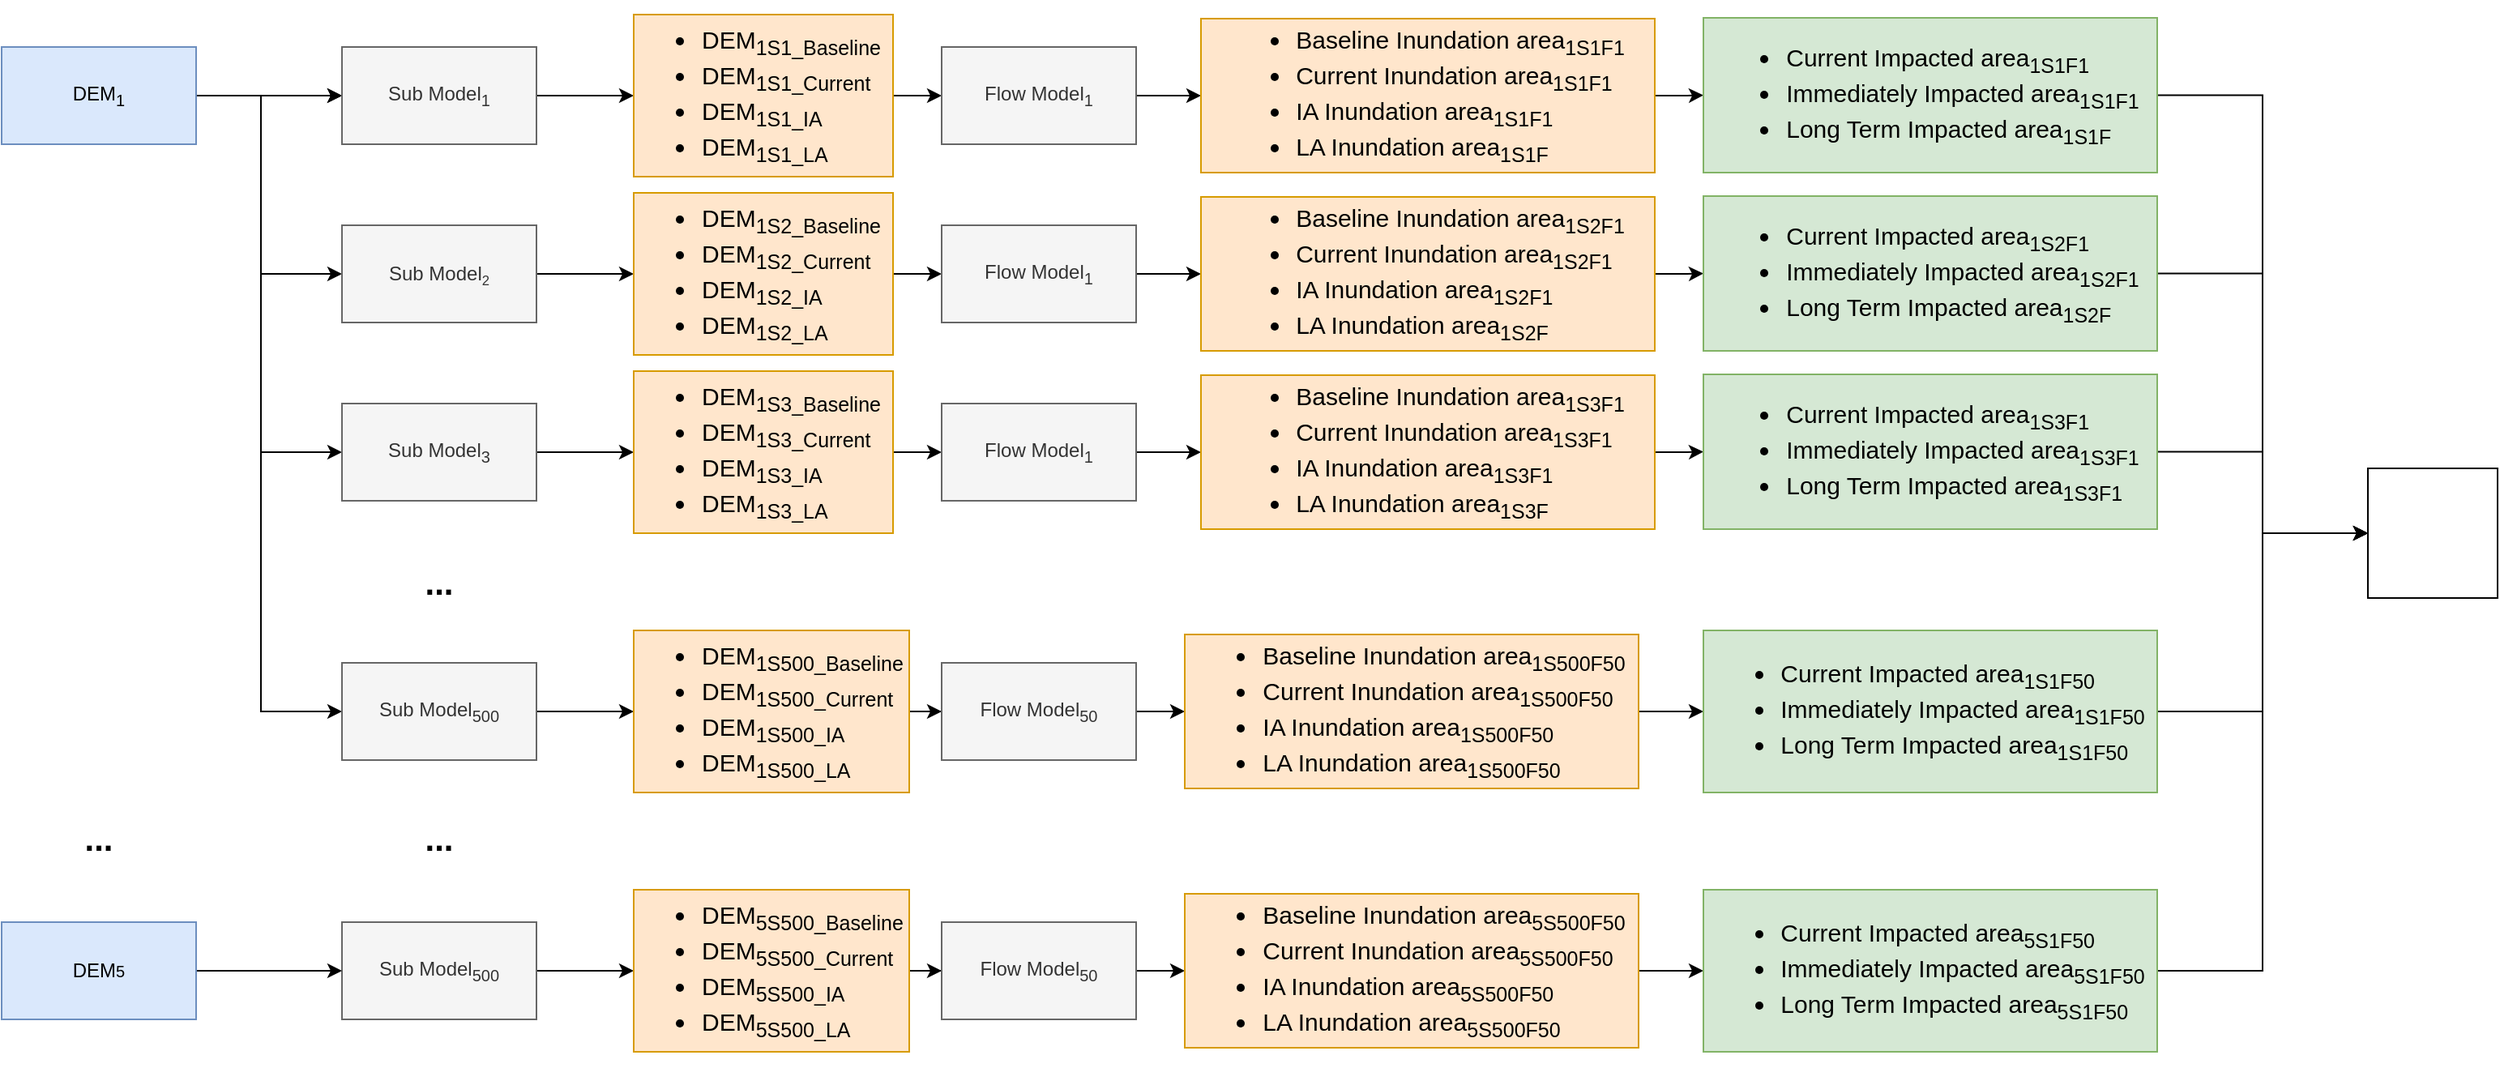 <mxfile version="22.1.21" type="github">
  <diagram name="Page-1" id="-Qfp89TB7cpaRXaCVrgq">
    <mxGraphModel dx="2074" dy="1140" grid="1" gridSize="10" guides="1" tooltips="1" connect="1" arrows="1" fold="1" page="1" pageScale="1" pageWidth="1654" pageHeight="1169" math="0" shadow="0">
      <root>
        <mxCell id="0" />
        <mxCell id="1" parent="0" />
        <mxCell id="ByYncmj56QXi_yfbcFDC-7" value="" style="edgeStyle=orthogonalEdgeStyle;rounded=0;orthogonalLoop=1;jettySize=auto;html=1;" edge="1" parent="1" source="3YSTLiqjNnNqbeXAGMGi-1" target="ByYncmj56QXi_yfbcFDC-6">
          <mxGeometry relative="1" as="geometry" />
        </mxCell>
        <mxCell id="ByYncmj56QXi_yfbcFDC-8" value="" style="edgeStyle=orthogonalEdgeStyle;rounded=0;orthogonalLoop=1;jettySize=auto;html=1;" edge="1" parent="1" source="3YSTLiqjNnNqbeXAGMGi-1" target="ByYncmj56QXi_yfbcFDC-6">
          <mxGeometry relative="1" as="geometry" />
        </mxCell>
        <mxCell id="ByYncmj56QXi_yfbcFDC-10" value="" style="edgeStyle=orthogonalEdgeStyle;rounded=0;orthogonalLoop=1;jettySize=auto;html=1;entryX=0;entryY=0.5;entryDx=0;entryDy=0;" edge="1" parent="1" source="3YSTLiqjNnNqbeXAGMGi-1" target="ByYncmj56QXi_yfbcFDC-9">
          <mxGeometry relative="1" as="geometry">
            <Array as="points">
              <mxPoint x="190" y="110" />
              <mxPoint x="190" y="220" />
            </Array>
          </mxGeometry>
        </mxCell>
        <mxCell id="ByYncmj56QXi_yfbcFDC-15" style="edgeStyle=orthogonalEdgeStyle;rounded=0;orthogonalLoop=1;jettySize=auto;html=1;entryX=0;entryY=0.5;entryDx=0;entryDy=0;" edge="1" parent="1" source="3YSTLiqjNnNqbeXAGMGi-1" target="ByYncmj56QXi_yfbcFDC-16">
          <mxGeometry relative="1" as="geometry">
            <mxPoint x="230" y="360" as="targetPoint" />
            <Array as="points">
              <mxPoint x="190" y="110" />
              <mxPoint x="190" y="490" />
            </Array>
          </mxGeometry>
        </mxCell>
        <mxCell id="ByYncmj56QXi_yfbcFDC-26" style="edgeStyle=orthogonalEdgeStyle;rounded=0;orthogonalLoop=1;jettySize=auto;html=1;entryX=0;entryY=0.5;entryDx=0;entryDy=0;" edge="1" parent="1" source="3YSTLiqjNnNqbeXAGMGi-1" target="ByYncmj56QXi_yfbcFDC-11">
          <mxGeometry relative="1" as="geometry">
            <Array as="points">
              <mxPoint x="190" y="110" />
              <mxPoint x="190" y="330" />
            </Array>
          </mxGeometry>
        </mxCell>
        <mxCell id="3YSTLiqjNnNqbeXAGMGi-1" value="DEM&lt;sub&gt;1&lt;/sub&gt;" style="rounded=0;whiteSpace=wrap;html=1;fillColor=#dae8fc;strokeColor=#6c8ebf;" parent="1" vertex="1">
          <mxGeometry x="30" y="80" width="120" height="60" as="geometry" />
        </mxCell>
        <mxCell id="ByYncmj56QXi_yfbcFDC-22" style="edgeStyle=orthogonalEdgeStyle;rounded=0;orthogonalLoop=1;jettySize=auto;html=1;entryX=0;entryY=0.5;entryDx=0;entryDy=0;" edge="1" parent="1" source="ByYncmj56QXi_yfbcFDC-6" target="ByYncmj56QXi_yfbcFDC-20">
          <mxGeometry relative="1" as="geometry" />
        </mxCell>
        <mxCell id="ByYncmj56QXi_yfbcFDC-6" value="Sub Model&lt;sub&gt;1&lt;/sub&gt;" style="rounded=0;whiteSpace=wrap;html=1;fillColor=#f5f5f5;strokeColor=#666666;fontColor=#333333;" vertex="1" parent="1">
          <mxGeometry x="240" y="80" width="120" height="60" as="geometry" />
        </mxCell>
        <mxCell id="ByYncmj56QXi_yfbcFDC-28" value="" style="edgeStyle=orthogonalEdgeStyle;rounded=0;orthogonalLoop=1;jettySize=auto;html=1;" edge="1" parent="1" source="ByYncmj56QXi_yfbcFDC-9" target="ByYncmj56QXi_yfbcFDC-23">
          <mxGeometry relative="1" as="geometry" />
        </mxCell>
        <mxCell id="ByYncmj56QXi_yfbcFDC-9" value="Sub Model&lt;span style=&quot;font-size: 10px;&quot;&gt;&lt;sub&gt;2&lt;/sub&gt;&lt;/span&gt;" style="rounded=0;whiteSpace=wrap;html=1;fillColor=#f5f5f5;strokeColor=#666666;fontColor=#333333;" vertex="1" parent="1">
          <mxGeometry x="240" y="190" width="120" height="60" as="geometry" />
        </mxCell>
        <mxCell id="ByYncmj56QXi_yfbcFDC-29" value="" style="edgeStyle=orthogonalEdgeStyle;rounded=0;orthogonalLoop=1;jettySize=auto;html=1;" edge="1" parent="1" source="ByYncmj56QXi_yfbcFDC-11" target="ByYncmj56QXi_yfbcFDC-24">
          <mxGeometry relative="1" as="geometry" />
        </mxCell>
        <mxCell id="ByYncmj56QXi_yfbcFDC-11" value="Sub Model&lt;sub&gt;3&lt;/sub&gt;" style="rounded=0;whiteSpace=wrap;html=1;fillColor=#f5f5f5;strokeColor=#666666;fontColor=#333333;" vertex="1" parent="1">
          <mxGeometry x="240" y="300" width="120" height="60" as="geometry" />
        </mxCell>
        <mxCell id="ByYncmj56QXi_yfbcFDC-30" value="" style="edgeStyle=orthogonalEdgeStyle;rounded=0;orthogonalLoop=1;jettySize=auto;html=1;" edge="1" parent="1" source="ByYncmj56QXi_yfbcFDC-16" target="ByYncmj56QXi_yfbcFDC-27">
          <mxGeometry relative="1" as="geometry" />
        </mxCell>
        <mxCell id="ByYncmj56QXi_yfbcFDC-16" value="Sub Model&lt;sub&gt;500&lt;/sub&gt;" style="rounded=0;whiteSpace=wrap;html=1;fillColor=#f5f5f5;strokeColor=#666666;fontColor=#333333;" vertex="1" parent="1">
          <mxGeometry x="240" y="460" width="120" height="60" as="geometry" />
        </mxCell>
        <mxCell id="ByYncmj56QXi_yfbcFDC-19" value="&lt;font style=&quot;font-size: 21px;&quot;&gt;&lt;b&gt;...&lt;/b&gt;&lt;/font&gt;" style="text;html=1;strokeColor=none;fillColor=none;align=center;verticalAlign=middle;whiteSpace=wrap;rounded=0;" vertex="1" parent="1">
          <mxGeometry x="270" y="380" width="60" height="60" as="geometry" />
        </mxCell>
        <mxCell id="ByYncmj56QXi_yfbcFDC-36" value="" style="edgeStyle=orthogonalEdgeStyle;rounded=0;orthogonalLoop=1;jettySize=auto;html=1;" edge="1" parent="1" source="ByYncmj56QXi_yfbcFDC-20" target="ByYncmj56QXi_yfbcFDC-35">
          <mxGeometry relative="1" as="geometry" />
        </mxCell>
        <mxCell id="ByYncmj56QXi_yfbcFDC-20" value="&lt;ul style=&quot;font-size: 15px;&quot;&gt;&lt;li style=&quot;&quot;&gt;DEM&lt;sub style=&quot;border-color: var(--border-color);&quot;&gt;1S1_Baseline&lt;/sub&gt;&lt;/li&gt;&lt;li style=&quot;border-color: var(--border-color);&quot;&gt;DEM&lt;sub style=&quot;border-color: var(--border-color);&quot;&gt;1S1_Current&lt;/sub&gt;&lt;/li&gt;&lt;li style=&quot;border-color: var(--border-color);&quot;&gt;DEM&lt;sub style=&quot;border-color: var(--border-color);&quot;&gt;1S1_IA&lt;/sub&gt;&lt;/li&gt;&lt;li style=&quot;border-color: var(--border-color);&quot;&gt;DEM&lt;sub style=&quot;border-color: var(--border-color);&quot;&gt;1S1_LA&lt;/sub&gt;&lt;/li&gt;&lt;/ul&gt;" style="rounded=0;whiteSpace=wrap;html=1;align=left;fillColor=#ffe6cc;strokeColor=#d79b00;" vertex="1" parent="1">
          <mxGeometry x="420" y="60" width="160" height="100" as="geometry" />
        </mxCell>
        <mxCell id="ByYncmj56QXi_yfbcFDC-43" style="edgeStyle=orthogonalEdgeStyle;rounded=0;orthogonalLoop=1;jettySize=auto;html=1;entryX=0;entryY=0.5;entryDx=0;entryDy=0;" edge="1" parent="1" source="ByYncmj56QXi_yfbcFDC-23" target="ByYncmj56QXi_yfbcFDC-42">
          <mxGeometry relative="1" as="geometry" />
        </mxCell>
        <mxCell id="ByYncmj56QXi_yfbcFDC-23" value="&lt;ul style=&quot;font-size: 15px;&quot;&gt;&lt;li style=&quot;&quot;&gt;DEM&lt;sub style=&quot;border-color: var(--border-color);&quot;&gt;1S2_Baseline&lt;/sub&gt;&lt;/li&gt;&lt;li style=&quot;border-color: var(--border-color);&quot;&gt;DEM&lt;sub style=&quot;border-color: var(--border-color);&quot;&gt;1S2_Current&lt;/sub&gt;&lt;/li&gt;&lt;li style=&quot;border-color: var(--border-color);&quot;&gt;DEM&lt;sub style=&quot;border-color: var(--border-color);&quot;&gt;1S2_IA&lt;/sub&gt;&lt;/li&gt;&lt;li style=&quot;border-color: var(--border-color);&quot;&gt;DEM&lt;sub style=&quot;border-color: var(--border-color);&quot;&gt;1S2_LA&lt;/sub&gt;&lt;/li&gt;&lt;/ul&gt;" style="rounded=0;whiteSpace=wrap;html=1;align=left;fillColor=#ffe6cc;strokeColor=#d79b00;" vertex="1" parent="1">
          <mxGeometry x="420" y="170" width="160" height="100" as="geometry" />
        </mxCell>
        <mxCell id="ByYncmj56QXi_yfbcFDC-45" style="edgeStyle=orthogonalEdgeStyle;rounded=0;orthogonalLoop=1;jettySize=auto;html=1;" edge="1" parent="1" source="ByYncmj56QXi_yfbcFDC-24" target="ByYncmj56QXi_yfbcFDC-44">
          <mxGeometry relative="1" as="geometry" />
        </mxCell>
        <mxCell id="ByYncmj56QXi_yfbcFDC-24" value="&lt;ul style=&quot;font-size: 15px;&quot;&gt;&lt;li style=&quot;&quot;&gt;DEM&lt;sub style=&quot;border-color: var(--border-color);&quot;&gt;1S3_Baseline&lt;/sub&gt;&lt;/li&gt;&lt;li style=&quot;border-color: var(--border-color);&quot;&gt;DEM&lt;sub style=&quot;border-color: var(--border-color);&quot;&gt;1S3_Current&lt;/sub&gt;&lt;/li&gt;&lt;li style=&quot;border-color: var(--border-color);&quot;&gt;DEM&lt;sub style=&quot;border-color: var(--border-color);&quot;&gt;1S3_IA&lt;/sub&gt;&lt;/li&gt;&lt;li style=&quot;border-color: var(--border-color);&quot;&gt;DEM&lt;sub style=&quot;border-color: var(--border-color);&quot;&gt;1S3_LA&lt;/sub&gt;&lt;/li&gt;&lt;/ul&gt;" style="rounded=0;whiteSpace=wrap;html=1;align=left;fillColor=#ffe6cc;strokeColor=#d79b00;" vertex="1" parent="1">
          <mxGeometry x="420" y="280" width="160" height="100" as="geometry" />
        </mxCell>
        <mxCell id="ByYncmj56QXi_yfbcFDC-47" style="edgeStyle=orthogonalEdgeStyle;rounded=0;orthogonalLoop=1;jettySize=auto;html=1;entryX=0;entryY=0.5;entryDx=0;entryDy=0;" edge="1" parent="1" source="ByYncmj56QXi_yfbcFDC-27" target="ByYncmj56QXi_yfbcFDC-46">
          <mxGeometry relative="1" as="geometry" />
        </mxCell>
        <mxCell id="ByYncmj56QXi_yfbcFDC-27" value="&lt;ul style=&quot;font-size: 15px;&quot;&gt;&lt;li style=&quot;&quot;&gt;DEM&lt;sub style=&quot;border-color: var(--border-color);&quot;&gt;1S500_Baseline&lt;/sub&gt;&lt;/li&gt;&lt;li style=&quot;border-color: var(--border-color);&quot;&gt;DEM&lt;sub style=&quot;border-color: var(--border-color);&quot;&gt;1S500_Current&lt;/sub&gt;&lt;/li&gt;&lt;li style=&quot;border-color: var(--border-color);&quot;&gt;DEM&lt;sub style=&quot;border-color: var(--border-color);&quot;&gt;1S500_IA&lt;/sub&gt;&lt;/li&gt;&lt;li style=&quot;border-color: var(--border-color);&quot;&gt;DEM&lt;sub style=&quot;border-color: var(--border-color);&quot;&gt;1S500_LA&lt;/sub&gt;&lt;/li&gt;&lt;/ul&gt;" style="rounded=0;whiteSpace=wrap;html=1;align=left;fillColor=#ffe6cc;strokeColor=#d79b00;" vertex="1" parent="1">
          <mxGeometry x="420" y="440" width="170" height="100" as="geometry" />
        </mxCell>
        <mxCell id="ByYncmj56QXi_yfbcFDC-53" value="" style="edgeStyle=orthogonalEdgeStyle;rounded=0;orthogonalLoop=1;jettySize=auto;html=1;" edge="1" parent="1" source="ByYncmj56QXi_yfbcFDC-35" target="ByYncmj56QXi_yfbcFDC-52">
          <mxGeometry relative="1" as="geometry" />
        </mxCell>
        <mxCell id="ByYncmj56QXi_yfbcFDC-35" value="Flow Model&lt;sub&gt;1&lt;br&gt;&lt;/sub&gt;" style="whiteSpace=wrap;html=1;align=center;fillColor=#f5f5f5;strokeColor=#666666;rounded=0;fontColor=#333333;" vertex="1" parent="1">
          <mxGeometry x="610" y="80" width="120" height="60" as="geometry" />
        </mxCell>
        <mxCell id="ByYncmj56QXi_yfbcFDC-57" style="edgeStyle=orthogonalEdgeStyle;rounded=0;orthogonalLoop=1;jettySize=auto;html=1;entryX=0;entryY=0.5;entryDx=0;entryDy=0;" edge="1" parent="1" source="ByYncmj56QXi_yfbcFDC-42" target="ByYncmj56QXi_yfbcFDC-54">
          <mxGeometry relative="1" as="geometry" />
        </mxCell>
        <mxCell id="ByYncmj56QXi_yfbcFDC-42" value="Flow Model&lt;sub&gt;1&lt;br&gt;&lt;/sub&gt;" style="whiteSpace=wrap;html=1;align=center;fillColor=#f5f5f5;strokeColor=#666666;rounded=0;fontColor=#333333;" vertex="1" parent="1">
          <mxGeometry x="610" y="190" width="120" height="60" as="geometry" />
        </mxCell>
        <mxCell id="ByYncmj56QXi_yfbcFDC-58" style="edgeStyle=orthogonalEdgeStyle;rounded=0;orthogonalLoop=1;jettySize=auto;html=1;" edge="1" parent="1" source="ByYncmj56QXi_yfbcFDC-44" target="ByYncmj56QXi_yfbcFDC-55">
          <mxGeometry relative="1" as="geometry" />
        </mxCell>
        <mxCell id="ByYncmj56QXi_yfbcFDC-44" value="Flow Model&lt;sub&gt;1&lt;br&gt;&lt;/sub&gt;" style="whiteSpace=wrap;html=1;align=center;fillColor=#f5f5f5;strokeColor=#666666;rounded=0;fontColor=#333333;" vertex="1" parent="1">
          <mxGeometry x="610" y="300" width="120" height="60" as="geometry" />
        </mxCell>
        <mxCell id="ByYncmj56QXi_yfbcFDC-59" style="edgeStyle=orthogonalEdgeStyle;rounded=0;orthogonalLoop=1;jettySize=auto;html=1;entryX=0;entryY=0.5;entryDx=0;entryDy=0;" edge="1" parent="1" source="ByYncmj56QXi_yfbcFDC-46" target="ByYncmj56QXi_yfbcFDC-56">
          <mxGeometry relative="1" as="geometry" />
        </mxCell>
        <mxCell id="ByYncmj56QXi_yfbcFDC-46" value="Flow Model&lt;sub&gt;50&lt;br&gt;&lt;/sub&gt;" style="whiteSpace=wrap;html=1;align=center;fillColor=#f5f5f5;strokeColor=#666666;rounded=0;fontColor=#333333;" vertex="1" parent="1">
          <mxGeometry x="610" y="460" width="120" height="60" as="geometry" />
        </mxCell>
        <mxCell id="ByYncmj56QXi_yfbcFDC-61" value="" style="edgeStyle=orthogonalEdgeStyle;rounded=0;orthogonalLoop=1;jettySize=auto;html=1;" edge="1" parent="1" source="ByYncmj56QXi_yfbcFDC-52" target="ByYncmj56QXi_yfbcFDC-60">
          <mxGeometry relative="1" as="geometry" />
        </mxCell>
        <mxCell id="ByYncmj56QXi_yfbcFDC-52" value="&lt;ul style=&quot;font-size: 15px;&quot;&gt;&lt;li style=&quot;text-align: left;&quot;&gt;Baseline Inundation area&lt;sub&gt;1S1F1&lt;/sub&gt;&lt;/li&gt;&lt;li style=&quot;border-color: var(--border-color); text-align: left;&quot;&gt;Current Inundation area&lt;sub style=&quot;border-color: var(--border-color);&quot;&gt;1S1F1&lt;/sub&gt;&lt;/li&gt;&lt;li style=&quot;border-color: var(--border-color); text-align: left;&quot;&gt;IA Inundation area&lt;sub style=&quot;border-color: var(--border-color);&quot;&gt;1S1F1&lt;/sub&gt;&lt;/li&gt;&lt;li style=&quot;border-color: var(--border-color); text-align: left;&quot;&gt;LA Inundation area&lt;sub style=&quot;border-color: var(--border-color);&quot;&gt;1S1F&lt;br&gt;&lt;/sub&gt;&lt;/li&gt;&lt;/ul&gt;" style="whiteSpace=wrap;html=1;align=center;fillColor=#ffe6cc;strokeColor=#d79b00;rounded=0;" vertex="1" parent="1">
          <mxGeometry x="770" y="62.5" width="280" height="95" as="geometry" />
        </mxCell>
        <mxCell id="ByYncmj56QXi_yfbcFDC-63" value="" style="edgeStyle=orthogonalEdgeStyle;rounded=0;orthogonalLoop=1;jettySize=auto;html=1;" edge="1" parent="1" source="ByYncmj56QXi_yfbcFDC-54" target="ByYncmj56QXi_yfbcFDC-62">
          <mxGeometry relative="1" as="geometry" />
        </mxCell>
        <mxCell id="ByYncmj56QXi_yfbcFDC-54" value="&lt;ul style=&quot;font-size: 15px;&quot;&gt;&lt;li style=&quot;border-color: var(--border-color); text-align: left;&quot;&gt;Baseline Inundation area&lt;sub style=&quot;border-color: var(--border-color);&quot;&gt;1S2F1&lt;/sub&gt;&lt;/li&gt;&lt;li style=&quot;border-color: var(--border-color); text-align: left;&quot;&gt;Current Inundation area&lt;sub style=&quot;border-color: var(--border-color);&quot;&gt;1S2F1&lt;/sub&gt;&lt;/li&gt;&lt;li style=&quot;border-color: var(--border-color); text-align: left;&quot;&gt;IA Inundation area&lt;sub style=&quot;border-color: var(--border-color);&quot;&gt;1S2F1&lt;/sub&gt;&lt;/li&gt;&lt;li style=&quot;border-color: var(--border-color); text-align: left;&quot;&gt;LA Inundation area&lt;sub style=&quot;border-color: var(--border-color);&quot;&gt;1S2F&lt;/sub&gt;&lt;/li&gt;&lt;/ul&gt;" style="whiteSpace=wrap;html=1;align=center;fillColor=#ffe6cc;strokeColor=#d79b00;rounded=0;" vertex="1" parent="1">
          <mxGeometry x="770" y="172.5" width="280" height="95" as="geometry" />
        </mxCell>
        <mxCell id="ByYncmj56QXi_yfbcFDC-65" value="" style="edgeStyle=orthogonalEdgeStyle;rounded=0;orthogonalLoop=1;jettySize=auto;html=1;" edge="1" parent="1" source="ByYncmj56QXi_yfbcFDC-55" target="ByYncmj56QXi_yfbcFDC-64">
          <mxGeometry relative="1" as="geometry" />
        </mxCell>
        <mxCell id="ByYncmj56QXi_yfbcFDC-55" value="&lt;ul style=&quot;font-size: 15px;&quot;&gt;&lt;li style=&quot;border-color: var(--border-color); text-align: left;&quot;&gt;Baseline Inundation area&lt;sub style=&quot;border-color: var(--border-color);&quot;&gt;1S3F1&lt;/sub&gt;&lt;/li&gt;&lt;li style=&quot;border-color: var(--border-color); text-align: left;&quot;&gt;Current Inundation area&lt;sub style=&quot;border-color: var(--border-color);&quot;&gt;1S3F1&lt;/sub&gt;&lt;/li&gt;&lt;li style=&quot;border-color: var(--border-color); text-align: left;&quot;&gt;IA Inundation area&lt;sub style=&quot;border-color: var(--border-color);&quot;&gt;1S3F1&lt;/sub&gt;&lt;/li&gt;&lt;li style=&quot;border-color: var(--border-color); text-align: left;&quot;&gt;LA Inundation area&lt;sub style=&quot;border-color: var(--border-color);&quot;&gt;1S3F&lt;/sub&gt;&lt;/li&gt;&lt;/ul&gt;" style="whiteSpace=wrap;html=1;align=center;fillColor=#ffe6cc;strokeColor=#d79b00;rounded=0;" vertex="1" parent="1">
          <mxGeometry x="770" y="282.5" width="280" height="95" as="geometry" />
        </mxCell>
        <mxCell id="ByYncmj56QXi_yfbcFDC-67" value="" style="edgeStyle=orthogonalEdgeStyle;rounded=0;orthogonalLoop=1;jettySize=auto;html=1;" edge="1" parent="1" source="ByYncmj56QXi_yfbcFDC-56" target="ByYncmj56QXi_yfbcFDC-66">
          <mxGeometry relative="1" as="geometry" />
        </mxCell>
        <mxCell id="ByYncmj56QXi_yfbcFDC-56" value="&lt;ul style=&quot;font-size: 15px;&quot;&gt;&lt;li style=&quot;border-color: var(--border-color); text-align: left;&quot;&gt;Baseline Inundation area&lt;sub style=&quot;border-color: var(--border-color);&quot;&gt;1S500F50&lt;/sub&gt;&lt;/li&gt;&lt;li style=&quot;border-color: var(--border-color); text-align: left;&quot;&gt;Current Inundation area&lt;sub style=&quot;border-color: var(--border-color);&quot;&gt;1S500F50&lt;/sub&gt;&lt;/li&gt;&lt;li style=&quot;border-color: var(--border-color); text-align: left;&quot;&gt;IA Inundation area&lt;sub style=&quot;border-color: var(--border-color);&quot;&gt;1S500F50&lt;/sub&gt;&lt;/li&gt;&lt;li style=&quot;border-color: var(--border-color); text-align: left;&quot;&gt;LA Inundation area&lt;sub style=&quot;border-color: var(--border-color);&quot;&gt;1S500F50&lt;/sub&gt;&lt;/li&gt;&lt;/ul&gt;" style="whiteSpace=wrap;html=1;align=center;fillColor=#ffe6cc;strokeColor=#d79b00;rounded=0;" vertex="1" parent="1">
          <mxGeometry x="760" y="442.5" width="280" height="95" as="geometry" />
        </mxCell>
        <mxCell id="ByYncmj56QXi_yfbcFDC-69" style="edgeStyle=orthogonalEdgeStyle;rounded=0;orthogonalLoop=1;jettySize=auto;html=1;entryX=0;entryY=0.5;entryDx=0;entryDy=0;" edge="1" parent="1" source="ByYncmj56QXi_yfbcFDC-60" target="ByYncmj56QXi_yfbcFDC-68">
          <mxGeometry relative="1" as="geometry" />
        </mxCell>
        <mxCell id="ByYncmj56QXi_yfbcFDC-60" value="&lt;ul style=&quot;border-color: var(--border-color); font-size: 15px;&quot;&gt;&lt;li style=&quot;border-color: var(--border-color); text-align: left;&quot;&gt;Current Impacted area&lt;sub style=&quot;border-color: var(--border-color);&quot;&gt;1S1F1&lt;/sub&gt;&lt;/li&gt;&lt;li style=&quot;border-color: var(--border-color); text-align: left;&quot;&gt;Immediately Impacted area&lt;sub style=&quot;border-color: var(--border-color);&quot;&gt;1S1F1&lt;/sub&gt;&lt;/li&gt;&lt;li style=&quot;text-align: left; border-color: var(--border-color);&quot;&gt;Long Term Impacted area&lt;sub style=&quot;border-color: var(--border-color);&quot;&gt;1S1F&lt;/sub&gt;&lt;/li&gt;&lt;/ul&gt;" style="whiteSpace=wrap;html=1;align=center;fillColor=#d5e8d4;strokeColor=#82b366;rounded=0;" vertex="1" parent="1">
          <mxGeometry x="1080" y="62" width="280" height="95.5" as="geometry" />
        </mxCell>
        <mxCell id="ByYncmj56QXi_yfbcFDC-70" style="edgeStyle=orthogonalEdgeStyle;rounded=0;orthogonalLoop=1;jettySize=auto;html=1;entryX=0;entryY=0.5;entryDx=0;entryDy=0;" edge="1" parent="1" source="ByYncmj56QXi_yfbcFDC-62" target="ByYncmj56QXi_yfbcFDC-68">
          <mxGeometry relative="1" as="geometry" />
        </mxCell>
        <mxCell id="ByYncmj56QXi_yfbcFDC-62" value="&lt;ul style=&quot;border-color: var(--border-color); font-size: 15px;&quot;&gt;&lt;li style=&quot;border-color: var(--border-color); text-align: left;&quot;&gt;Current Impacted area&lt;sub style=&quot;border-color: var(--border-color);&quot;&gt;1S2F1&lt;/sub&gt;&lt;/li&gt;&lt;li style=&quot;border-color: var(--border-color); text-align: left;&quot;&gt;Immediately Impacted area&lt;sub style=&quot;border-color: var(--border-color);&quot;&gt;1S2F1&lt;/sub&gt;&lt;/li&gt;&lt;li style=&quot;text-align: left; border-color: var(--border-color);&quot;&gt;Long Term Impacted area&lt;sub style=&quot;border-color: var(--border-color);&quot;&gt;1S2F&lt;/sub&gt;&lt;/li&gt;&lt;/ul&gt;" style="whiteSpace=wrap;html=1;align=center;fillColor=#d5e8d4;strokeColor=#82b366;rounded=0;" vertex="1" parent="1">
          <mxGeometry x="1080" y="172" width="280" height="95.5" as="geometry" />
        </mxCell>
        <mxCell id="ByYncmj56QXi_yfbcFDC-71" style="edgeStyle=orthogonalEdgeStyle;rounded=0;orthogonalLoop=1;jettySize=auto;html=1;" edge="1" parent="1" source="ByYncmj56QXi_yfbcFDC-64" target="ByYncmj56QXi_yfbcFDC-68">
          <mxGeometry relative="1" as="geometry" />
        </mxCell>
        <mxCell id="ByYncmj56QXi_yfbcFDC-64" value="&lt;ul style=&quot;border-color: var(--border-color); font-size: 15px;&quot;&gt;&lt;li style=&quot;border-color: var(--border-color); text-align: left;&quot;&gt;Current Impacted area&lt;sub style=&quot;border-color: var(--border-color);&quot;&gt;1S3F1&lt;/sub&gt;&lt;/li&gt;&lt;li style=&quot;border-color: var(--border-color); text-align: left;&quot;&gt;Immediately Impacted area&lt;sub style=&quot;border-color: var(--border-color);&quot;&gt;1S3F1&lt;/sub&gt;&lt;/li&gt;&lt;li style=&quot;text-align: left; border-color: var(--border-color);&quot;&gt;Long Term Impacted area&lt;sub style=&quot;border-color: var(--border-color);&quot;&gt;1S3F1&lt;/sub&gt;&lt;/li&gt;&lt;/ul&gt;" style="whiteSpace=wrap;html=1;align=center;fillColor=#d5e8d4;strokeColor=#82b366;rounded=0;" vertex="1" parent="1">
          <mxGeometry x="1080" y="282" width="280" height="95.5" as="geometry" />
        </mxCell>
        <mxCell id="ByYncmj56QXi_yfbcFDC-72" style="edgeStyle=orthogonalEdgeStyle;rounded=0;orthogonalLoop=1;jettySize=auto;html=1;entryX=0;entryY=0.5;entryDx=0;entryDy=0;" edge="1" parent="1" source="ByYncmj56QXi_yfbcFDC-66" target="ByYncmj56QXi_yfbcFDC-68">
          <mxGeometry relative="1" as="geometry">
            <mxPoint x="1430" y="300" as="targetPoint" />
          </mxGeometry>
        </mxCell>
        <mxCell id="ByYncmj56QXi_yfbcFDC-66" value="&lt;ul style=&quot;border-color: var(--border-color); font-size: 15px;&quot;&gt;&lt;li style=&quot;border-color: var(--border-color); text-align: left;&quot;&gt;Current Impacted area&lt;sub style=&quot;border-color: var(--border-color);&quot;&gt;1S1F50&lt;/sub&gt;&lt;/li&gt;&lt;li style=&quot;border-color: var(--border-color); text-align: left;&quot;&gt;Immediately Impacted area&lt;sub style=&quot;border-color: var(--border-color);&quot;&gt;1S1F50&lt;/sub&gt;&lt;/li&gt;&lt;li style=&quot;text-align: left; border-color: var(--border-color);&quot;&gt;Long Term Impacted area&lt;sub style=&quot;border-color: var(--border-color);&quot;&gt;1S1F50&lt;/sub&gt;&lt;/li&gt;&lt;/ul&gt;" style="whiteSpace=wrap;html=1;align=center;fillColor=#d5e8d4;strokeColor=#82b366;rounded=0;" vertex="1" parent="1">
          <mxGeometry x="1080" y="440" width="280" height="100" as="geometry" />
        </mxCell>
        <mxCell id="ByYncmj56QXi_yfbcFDC-68" value="" style="whiteSpace=wrap;html=1;aspect=fixed;" vertex="1" parent="1">
          <mxGeometry x="1490" y="340" width="80" height="80" as="geometry" />
        </mxCell>
        <mxCell id="ByYncmj56QXi_yfbcFDC-75" value="&lt;font style=&quot;font-size: 21px;&quot;&gt;&lt;b&gt;...&lt;/b&gt;&lt;/font&gt;" style="text;html=1;strokeColor=none;fillColor=none;align=center;verticalAlign=middle;whiteSpace=wrap;rounded=0;" vertex="1" parent="1">
          <mxGeometry x="270" y="537.5" width="60" height="60" as="geometry" />
        </mxCell>
        <mxCell id="ByYncmj56QXi_yfbcFDC-76" value="" style="edgeStyle=orthogonalEdgeStyle;rounded=0;orthogonalLoop=1;jettySize=auto;html=1;" edge="1" parent="1" source="ByYncmj56QXi_yfbcFDC-77" target="ByYncmj56QXi_yfbcFDC-79">
          <mxGeometry relative="1" as="geometry" />
        </mxCell>
        <mxCell id="ByYncmj56QXi_yfbcFDC-77" value="Sub Model&lt;sub&gt;500&lt;/sub&gt;" style="rounded=0;whiteSpace=wrap;html=1;fillColor=#f5f5f5;strokeColor=#666666;fontColor=#333333;" vertex="1" parent="1">
          <mxGeometry x="240" y="620" width="120" height="60" as="geometry" />
        </mxCell>
        <mxCell id="ByYncmj56QXi_yfbcFDC-78" style="edgeStyle=orthogonalEdgeStyle;rounded=0;orthogonalLoop=1;jettySize=auto;html=1;entryX=0;entryY=0.5;entryDx=0;entryDy=0;" edge="1" parent="1" source="ByYncmj56QXi_yfbcFDC-79" target="ByYncmj56QXi_yfbcFDC-81">
          <mxGeometry relative="1" as="geometry" />
        </mxCell>
        <mxCell id="ByYncmj56QXi_yfbcFDC-79" value="&lt;ul style=&quot;font-size: 15px;&quot;&gt;&lt;li style=&quot;&quot;&gt;DEM&lt;sub style=&quot;border-color: var(--border-color);&quot;&gt;5S500_Baseline&lt;/sub&gt;&lt;/li&gt;&lt;li style=&quot;border-color: var(--border-color);&quot;&gt;DEM&lt;sub style=&quot;border-color: var(--border-color);&quot;&gt;5S500_Current&lt;/sub&gt;&lt;/li&gt;&lt;li style=&quot;border-color: var(--border-color);&quot;&gt;DEM&lt;sub style=&quot;border-color: var(--border-color);&quot;&gt;5S500_IA&lt;/sub&gt;&lt;/li&gt;&lt;li style=&quot;border-color: var(--border-color);&quot;&gt;DEM&lt;sub style=&quot;border-color: var(--border-color);&quot;&gt;5S500_LA&lt;/sub&gt;&lt;/li&gt;&lt;/ul&gt;" style="rounded=0;whiteSpace=wrap;html=1;align=left;fillColor=#ffe6cc;strokeColor=#d79b00;" vertex="1" parent="1">
          <mxGeometry x="420" y="600" width="170" height="100" as="geometry" />
        </mxCell>
        <mxCell id="ByYncmj56QXi_yfbcFDC-80" style="edgeStyle=orthogonalEdgeStyle;rounded=0;orthogonalLoop=1;jettySize=auto;html=1;entryX=0;entryY=0.5;entryDx=0;entryDy=0;" edge="1" parent="1" source="ByYncmj56QXi_yfbcFDC-81" target="ByYncmj56QXi_yfbcFDC-83">
          <mxGeometry relative="1" as="geometry" />
        </mxCell>
        <mxCell id="ByYncmj56QXi_yfbcFDC-81" value="Flow Model&lt;sub&gt;50&lt;br&gt;&lt;/sub&gt;" style="whiteSpace=wrap;html=1;align=center;fillColor=#f5f5f5;strokeColor=#666666;rounded=0;fontColor=#333333;" vertex="1" parent="1">
          <mxGeometry x="610" y="620" width="120" height="60" as="geometry" />
        </mxCell>
        <mxCell id="ByYncmj56QXi_yfbcFDC-82" value="" style="edgeStyle=orthogonalEdgeStyle;rounded=0;orthogonalLoop=1;jettySize=auto;html=1;" edge="1" parent="1" source="ByYncmj56QXi_yfbcFDC-83" target="ByYncmj56QXi_yfbcFDC-84">
          <mxGeometry relative="1" as="geometry" />
        </mxCell>
        <mxCell id="ByYncmj56QXi_yfbcFDC-83" value="&lt;ul style=&quot;font-size: 15px;&quot;&gt;&lt;li style=&quot;border-color: var(--border-color); text-align: left;&quot;&gt;Baseline Inundation area&lt;sub style=&quot;border-color: var(--border-color);&quot;&gt;5S500F50&lt;/sub&gt;&lt;/li&gt;&lt;li style=&quot;border-color: var(--border-color); text-align: left;&quot;&gt;Current Inundation area&lt;sub style=&quot;border-color: var(--border-color);&quot;&gt;5S500F50&lt;/sub&gt;&lt;/li&gt;&lt;li style=&quot;border-color: var(--border-color); text-align: left;&quot;&gt;IA Inundation area&lt;sub style=&quot;border-color: var(--border-color);&quot;&gt;5S500F50&lt;/sub&gt;&lt;/li&gt;&lt;li style=&quot;border-color: var(--border-color); text-align: left;&quot;&gt;LA Inundation area&lt;sub style=&quot;border-color: var(--border-color);&quot;&gt;5S500F50&lt;/sub&gt;&lt;/li&gt;&lt;/ul&gt;" style="whiteSpace=wrap;html=1;align=center;fillColor=#ffe6cc;strokeColor=#d79b00;rounded=0;" vertex="1" parent="1">
          <mxGeometry x="760" y="602.5" width="280" height="95" as="geometry" />
        </mxCell>
        <mxCell id="ByYncmj56QXi_yfbcFDC-88" style="edgeStyle=orthogonalEdgeStyle;rounded=0;orthogonalLoop=1;jettySize=auto;html=1;entryX=0;entryY=0.5;entryDx=0;entryDy=0;" edge="1" parent="1" source="ByYncmj56QXi_yfbcFDC-84" target="ByYncmj56QXi_yfbcFDC-68">
          <mxGeometry relative="1" as="geometry" />
        </mxCell>
        <mxCell id="ByYncmj56QXi_yfbcFDC-84" value="&lt;ul style=&quot;border-color: var(--border-color); font-size: 15px;&quot;&gt;&lt;li style=&quot;border-color: var(--border-color); text-align: left;&quot;&gt;Current Impacted area&lt;sub style=&quot;border-color: var(--border-color);&quot;&gt;5S1F50&lt;/sub&gt;&lt;/li&gt;&lt;li style=&quot;border-color: var(--border-color); text-align: left;&quot;&gt;Immediately Impacted area&lt;sub style=&quot;border-color: var(--border-color);&quot;&gt;5S1F50&lt;/sub&gt;&lt;/li&gt;&lt;li style=&quot;text-align: left; border-color: var(--border-color);&quot;&gt;Long Term Impacted area&lt;sub style=&quot;border-color: var(--border-color);&quot;&gt;5S1F50&lt;/sub&gt;&lt;/li&gt;&lt;/ul&gt;" style="whiteSpace=wrap;html=1;align=center;fillColor=#d5e8d4;strokeColor=#82b366;rounded=0;" vertex="1" parent="1">
          <mxGeometry x="1080" y="600" width="280" height="100" as="geometry" />
        </mxCell>
        <mxCell id="ByYncmj56QXi_yfbcFDC-87" style="edgeStyle=orthogonalEdgeStyle;rounded=0;orthogonalLoop=1;jettySize=auto;html=1;entryX=0;entryY=0.5;entryDx=0;entryDy=0;" edge="1" parent="1" source="ByYncmj56QXi_yfbcFDC-85" target="ByYncmj56QXi_yfbcFDC-77">
          <mxGeometry relative="1" as="geometry" />
        </mxCell>
        <mxCell id="ByYncmj56QXi_yfbcFDC-85" value="DEM&lt;span style=&quot;font-size: 10px;&quot;&gt;5&lt;/span&gt;" style="rounded=0;whiteSpace=wrap;html=1;fillColor=#dae8fc;strokeColor=#6c8ebf;" vertex="1" parent="1">
          <mxGeometry x="30" y="620" width="120" height="60" as="geometry" />
        </mxCell>
        <mxCell id="ByYncmj56QXi_yfbcFDC-86" value="&lt;font style=&quot;font-size: 21px;&quot;&gt;&lt;b&gt;...&lt;/b&gt;&lt;/font&gt;" style="text;html=1;strokeColor=none;fillColor=none;align=center;verticalAlign=middle;whiteSpace=wrap;rounded=0;" vertex="1" parent="1">
          <mxGeometry x="60" y="537.5" width="60" height="60" as="geometry" />
        </mxCell>
      </root>
    </mxGraphModel>
  </diagram>
</mxfile>
